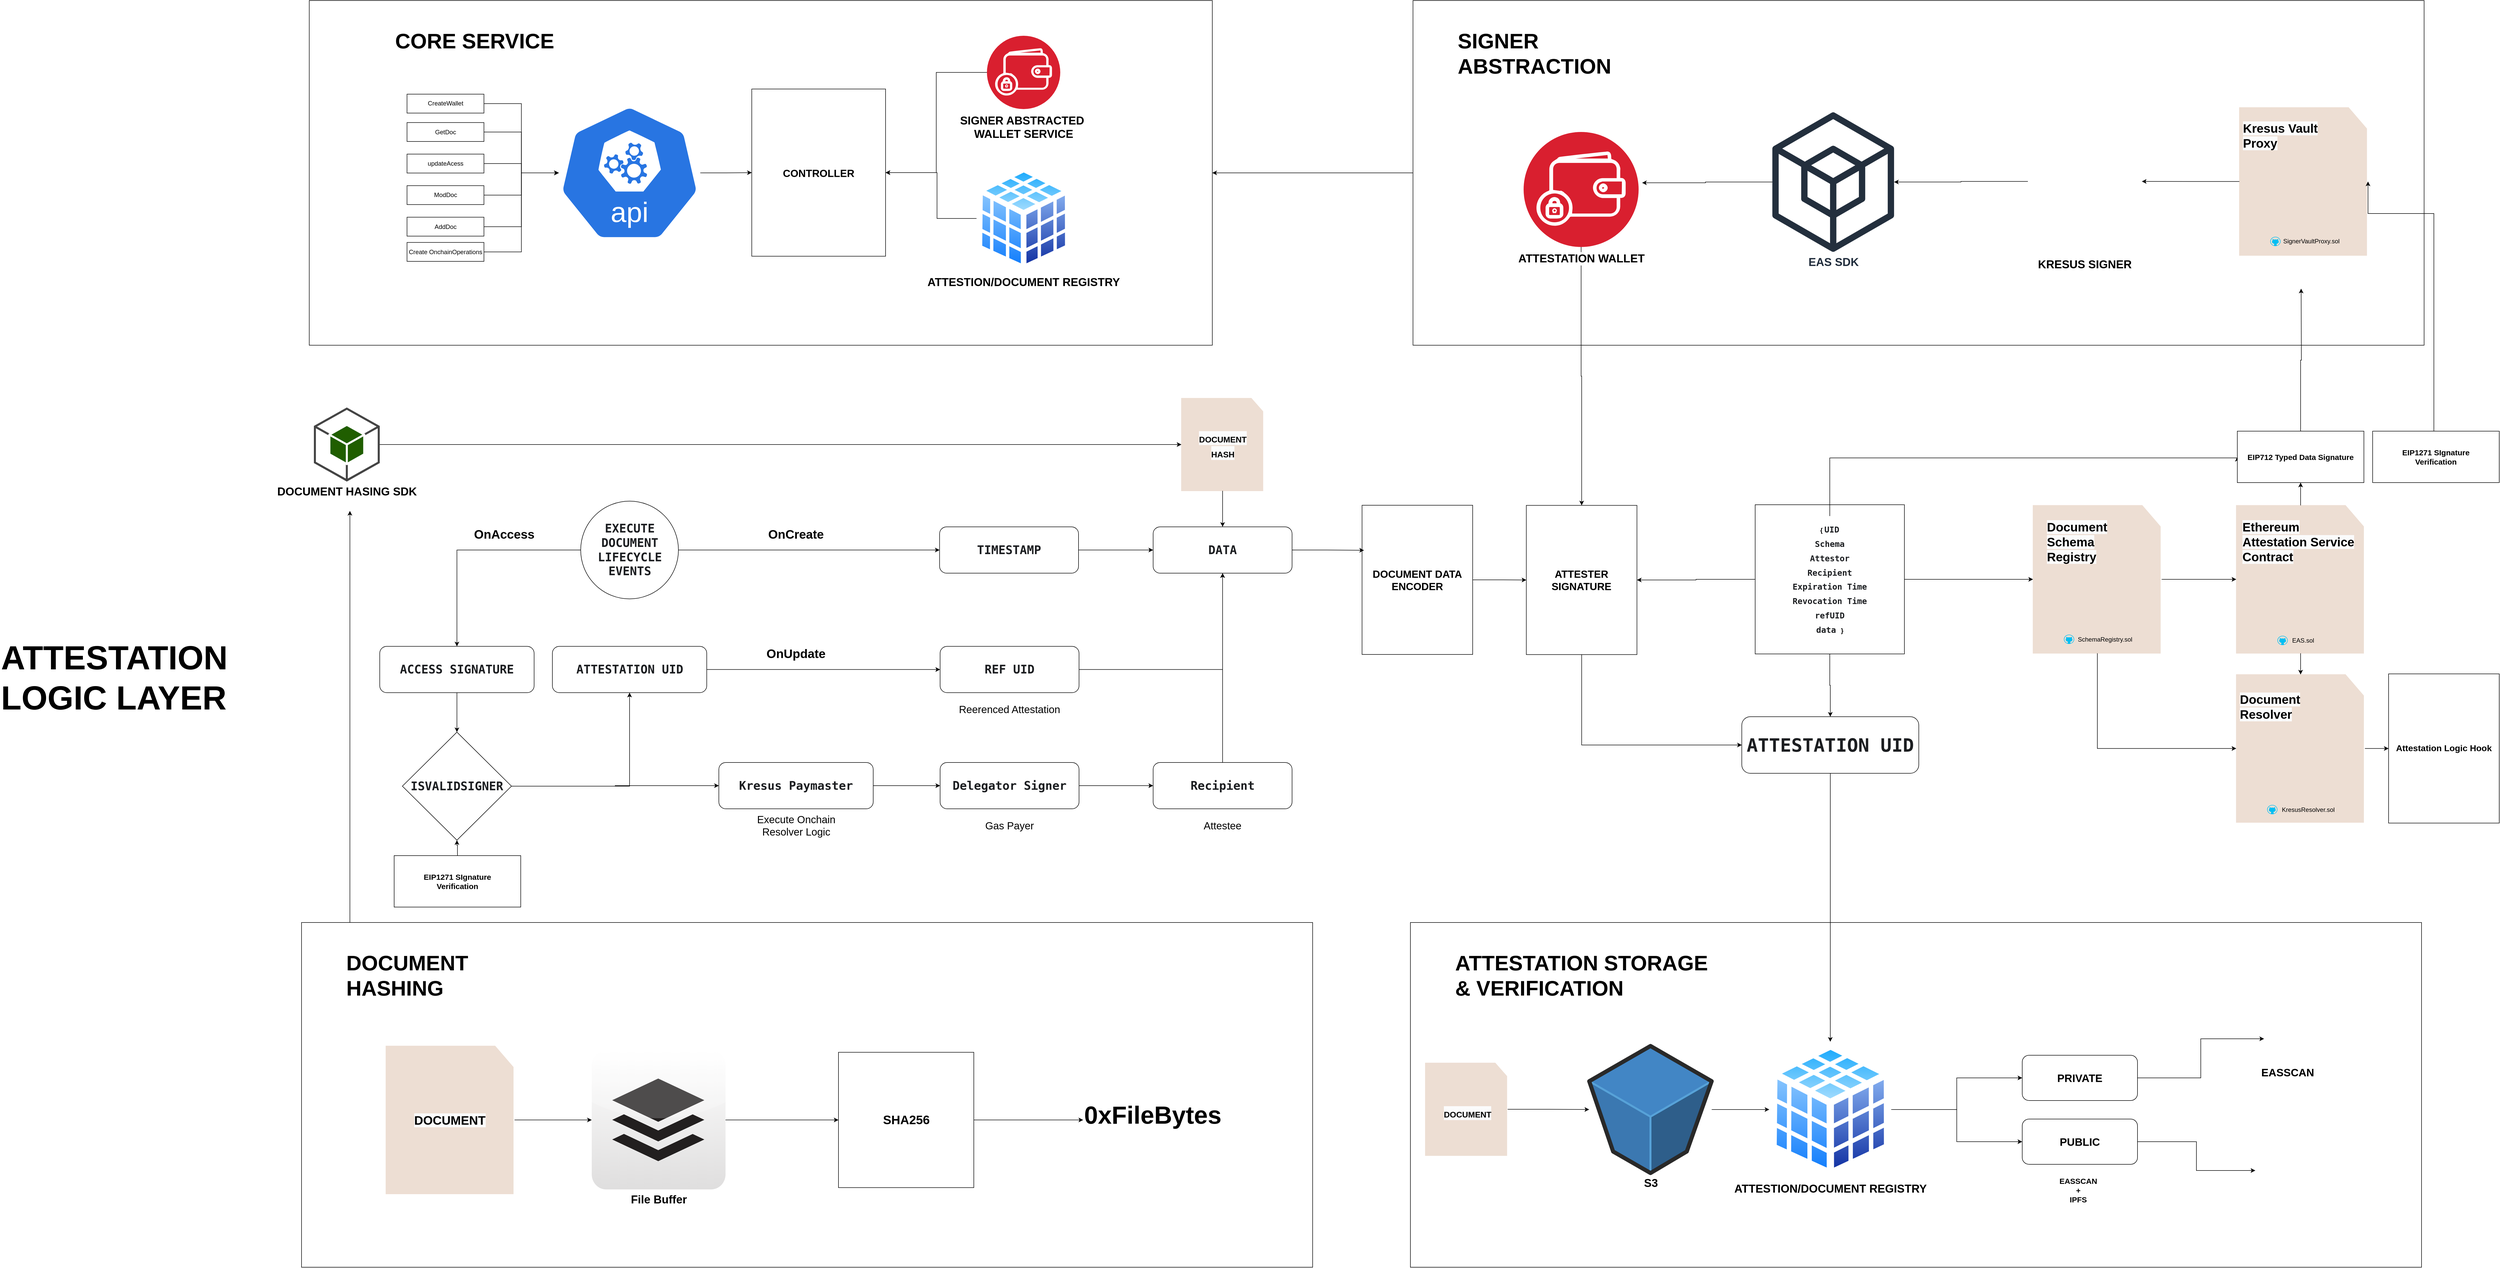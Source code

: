 <mxfile version="24.4.4" type="github">
  <diagram name="Page-1" id="PAh_KCSAs87HhC_jxYmp">
    <mxGraphModel dx="5930" dy="320" grid="1" gridSize="10" guides="1" tooltips="1" connect="1" arrows="1" fold="1" page="1" pageScale="1" pageWidth="850" pageHeight="1100" math="0" shadow="0">
      <root>
        <mxCell id="0" />
        <mxCell id="1" parent="0" />
        <mxCell id="T_8e9GugyVRT3fXBhF-R-1" value="" style="edgeStyle=orthogonalEdgeStyle;rounded=0;orthogonalLoop=1;jettySize=auto;html=1;" edge="1" parent="1" source="T_8e9GugyVRT3fXBhF-R-2" target="T_8e9GugyVRT3fXBhF-R-112">
          <mxGeometry relative="1" as="geometry" />
        </mxCell>
        <mxCell id="T_8e9GugyVRT3fXBhF-R-2" value="" style="rounded=0;whiteSpace=wrap;html=1;" vertex="1" parent="1">
          <mxGeometry x="4336" y="3798" width="1965" height="670" as="geometry" />
        </mxCell>
        <mxCell id="T_8e9GugyVRT3fXBhF-R-3" value="" style="group" vertex="1" connectable="0" parent="1">
          <mxGeometry x="5936" y="4779.25" width="250" height="287.5" as="geometry" />
        </mxCell>
        <mxCell id="T_8e9GugyVRT3fXBhF-R-4" value="" style="whiteSpace=wrap;html=1;shape=mxgraph.basic.document;strokeColor=#edded3;fillColor=#EDDED3;" vertex="1" parent="T_8e9GugyVRT3fXBhF-R-3">
          <mxGeometry width="250" height="287.5" as="geometry" />
        </mxCell>
        <mxCell id="T_8e9GugyVRT3fXBhF-R-5" value="" style="group" vertex="1" connectable="0" parent="T_8e9GugyVRT3fXBhF-R-3">
          <mxGeometry x="80" y="247.5" width="110" height="30" as="geometry" />
        </mxCell>
        <mxCell id="T_8e9GugyVRT3fXBhF-R-6" value="" style="verticalLabelPosition=bottom;html=1;verticalAlign=top;align=center;strokeColor=none;fillColor=#00BEF2;shape=mxgraph.azure.github_code;pointerEvents=1;" vertex="1" parent="T_8e9GugyVRT3fXBhF-R-5">
          <mxGeometry y="6" width="20" height="18" as="geometry" />
        </mxCell>
        <mxCell id="T_8e9GugyVRT3fXBhF-R-7" value="EAS.sol" style="text;html=1;align=center;verticalAlign=middle;whiteSpace=wrap;rounded=0;" vertex="1" parent="T_8e9GugyVRT3fXBhF-R-5">
          <mxGeometry x="20" width="60" height="30" as="geometry" />
        </mxCell>
        <mxCell id="T_8e9GugyVRT3fXBhF-R-8" value="&lt;h1 style=&quot;margin-top: 0px;&quot; data-sider-select-id=&quot;c1a942fa-3621-4c11-8214-3bbba5fb6921&quot;&gt;&lt;span data-sider-select-id=&quot;ba373b0f-53ad-4ee8-8219-4d634381a862&quot; style=&quot;background-color: rgb(251, 251, 251);&quot;&gt;Ethereum Attestation Service Contract&lt;/span&gt;&lt;/h1&gt;" style="text;whiteSpace=wrap;html=1;" vertex="1" parent="T_8e9GugyVRT3fXBhF-R-3">
          <mxGeometry x="10" y="21.55" width="230" height="150" as="geometry" />
        </mxCell>
        <mxCell id="T_8e9GugyVRT3fXBhF-R-9" value="" style="group" vertex="1" connectable="0" parent="1">
          <mxGeometry x="5541" y="4779.25" width="250" height="287.5" as="geometry" />
        </mxCell>
        <mxCell id="T_8e9GugyVRT3fXBhF-R-10" value="" style="whiteSpace=wrap;html=1;shape=mxgraph.basic.document;strokeColor=#edded3;fillColor=#EDDED3;" vertex="1" parent="T_8e9GugyVRT3fXBhF-R-9">
          <mxGeometry width="250" height="287.5" as="geometry" />
        </mxCell>
        <mxCell id="T_8e9GugyVRT3fXBhF-R-11" value="" style="group" vertex="1" connectable="0" parent="T_8e9GugyVRT3fXBhF-R-9">
          <mxGeometry x="60" y="245.25" width="110" height="30" as="geometry" />
        </mxCell>
        <mxCell id="T_8e9GugyVRT3fXBhF-R-12" value="" style="verticalLabelPosition=bottom;html=1;verticalAlign=top;align=center;strokeColor=none;fillColor=#00BEF2;shape=mxgraph.azure.github_code;pointerEvents=1;" vertex="1" parent="T_8e9GugyVRT3fXBhF-R-11">
          <mxGeometry y="6" width="20" height="18" as="geometry" />
        </mxCell>
        <mxCell id="T_8e9GugyVRT3fXBhF-R-13" value="SchemaRegistry.sol" style="text;html=1;align=center;verticalAlign=middle;whiteSpace=wrap;rounded=0;" vertex="1" parent="T_8e9GugyVRT3fXBhF-R-11">
          <mxGeometry x="50" width="60" height="30" as="geometry" />
        </mxCell>
        <mxCell id="T_8e9GugyVRT3fXBhF-R-14" value="&lt;h1 data-sider-select-id=&quot;c1a942fa-3621-4c11-8214-3bbba5fb6921&quot; style=&quot;margin-top: 0px;&quot;&gt;&lt;span data-sider-select-id=&quot;ee8f1330-ab33-4d7a-be64-3537838622c3&quot; style=&quot;background-color: rgb(251, 251, 251);&quot;&gt;Document Schema&lt;br&gt;Registry&lt;/span&gt;&lt;/h1&gt;&lt;p data-sider-select-id=&quot;18a40382-3d7c-486c-8d5c-2108c08f7cf7&quot;&gt;&lt;br&gt;&lt;/p&gt;" style="text;html=1;whiteSpace=wrap;overflow=hidden;rounded=0;" vertex="1" parent="T_8e9GugyVRT3fXBhF-R-9">
          <mxGeometry x="25" y="21.55" width="180" height="120" as="geometry" />
        </mxCell>
        <mxCell id="T_8e9GugyVRT3fXBhF-R-15" value="" style="group" vertex="1" connectable="0" parent="1">
          <mxGeometry x="5936" y="5108" width="250" height="287.5" as="geometry" />
        </mxCell>
        <mxCell id="T_8e9GugyVRT3fXBhF-R-16" value="" style="whiteSpace=wrap;html=1;shape=mxgraph.basic.document;strokeColor=#edded3;fillColor=#EDDED3;" vertex="1" parent="T_8e9GugyVRT3fXBhF-R-15">
          <mxGeometry width="250" height="287.5" as="geometry" />
        </mxCell>
        <mxCell id="T_8e9GugyVRT3fXBhF-R-17" value="" style="group" vertex="1" connectable="0" parent="T_8e9GugyVRT3fXBhF-R-15">
          <mxGeometry x="60" y="247.5" width="110" height="30" as="geometry" />
        </mxCell>
        <mxCell id="T_8e9GugyVRT3fXBhF-R-18" value="" style="verticalLabelPosition=bottom;html=1;verticalAlign=top;align=center;strokeColor=none;fillColor=#00BEF2;shape=mxgraph.azure.github_code;pointerEvents=1;" vertex="1" parent="T_8e9GugyVRT3fXBhF-R-17">
          <mxGeometry y="6" width="20" height="18" as="geometry" />
        </mxCell>
        <mxCell id="T_8e9GugyVRT3fXBhF-R-19" value="KresusResolver.sol" style="text;html=1;align=center;verticalAlign=middle;whiteSpace=wrap;rounded=0;" vertex="1" parent="T_8e9GugyVRT3fXBhF-R-17">
          <mxGeometry x="50" width="60" height="30" as="geometry" />
        </mxCell>
        <mxCell id="T_8e9GugyVRT3fXBhF-R-20" value="&lt;h1 data-sider-select-id=&quot;c1a942fa-3621-4c11-8214-3bbba5fb6921&quot; style=&quot;forced-color-adjust: none; color: rgb(0, 0, 0); font-family: Helvetica; font-style: normal; font-variant-ligatures: normal; font-variant-caps: normal; letter-spacing: normal; orphans: 2; text-align: left; text-indent: 0px; text-transform: none; widows: 2; word-spacing: 0px; -webkit-text-stroke-width: 0px; white-space: normal; text-decoration-thickness: initial; text-decoration-style: initial; text-decoration-color: initial; margin-top: 0px;&quot;&gt;&lt;span data-sider-select-id=&quot;a9b7da4c-33de-451b-ad13-e7420e6f2c40&quot; style=&quot;background-color: rgb(251, 251, 251);&quot;&gt;Document Resolver&lt;/span&gt;&lt;/h1&gt;" style="text;whiteSpace=wrap;html=1;" vertex="1" parent="T_8e9GugyVRT3fXBhF-R-15">
          <mxGeometry x="5" y="27.5" width="220" height="70" as="geometry" />
        </mxCell>
        <mxCell id="T_8e9GugyVRT3fXBhF-R-21" value="" style="group" vertex="1" connectable="0" parent="1">
          <mxGeometry x="5942" y="4006" width="250" height="287.5" as="geometry" />
        </mxCell>
        <mxCell id="T_8e9GugyVRT3fXBhF-R-22" value="" style="whiteSpace=wrap;html=1;shape=mxgraph.basic.document;strokeColor=#edded3;fillColor=#EDDED3;" vertex="1" parent="T_8e9GugyVRT3fXBhF-R-21">
          <mxGeometry width="250" height="287.5" as="geometry" />
        </mxCell>
        <mxCell id="T_8e9GugyVRT3fXBhF-R-23" value="" style="group" vertex="1" connectable="0" parent="T_8e9GugyVRT3fXBhF-R-21">
          <mxGeometry x="60" y="245.25" width="110" height="30" as="geometry" />
        </mxCell>
        <mxCell id="T_8e9GugyVRT3fXBhF-R-24" value="" style="verticalLabelPosition=bottom;html=1;verticalAlign=top;align=center;strokeColor=none;fillColor=#00BEF2;shape=mxgraph.azure.github_code;pointerEvents=1;" vertex="1" parent="T_8e9GugyVRT3fXBhF-R-23">
          <mxGeometry y="6" width="20" height="18" as="geometry" />
        </mxCell>
        <mxCell id="T_8e9GugyVRT3fXBhF-R-25" value="SignerVaultProxy.sol" style="text;html=1;align=center;verticalAlign=middle;whiteSpace=wrap;rounded=0;" vertex="1" parent="T_8e9GugyVRT3fXBhF-R-23">
          <mxGeometry x="50" width="60" height="30" as="geometry" />
        </mxCell>
        <mxCell id="T_8e9GugyVRT3fXBhF-R-26" value="&lt;h1 data-sider-select-id=&quot;c1a942fa-3621-4c11-8214-3bbba5fb6921&quot; style=&quot;forced-color-adjust: none; color: rgb(0, 0, 0); font-family: Helvetica; font-style: normal; font-variant-ligatures: normal; font-variant-caps: normal; letter-spacing: normal; orphans: 2; text-align: left; text-indent: 0px; text-transform: none; widows: 2; word-spacing: 0px; -webkit-text-stroke-width: 0px; white-space: normal; text-decoration-thickness: initial; text-decoration-style: initial; text-decoration-color: initial; margin-top: 0px;&quot;&gt;&lt;span data-sider-select-id=&quot;a9b7da4c-33de-451b-ad13-e7420e6f2c40&quot; style=&quot;background-color: rgb(251, 251, 251);&quot;&gt;Kresus Vault Proxy&lt;/span&gt;&lt;/h1&gt;" style="text;whiteSpace=wrap;html=1;" vertex="1" parent="T_8e9GugyVRT3fXBhF-R-21">
          <mxGeometry x="5" y="20" width="220" height="70" as="geometry" />
        </mxCell>
        <mxCell id="T_8e9GugyVRT3fXBhF-R-27" value="" style="edgeStyle=orthogonalEdgeStyle;rounded=0;orthogonalLoop=1;jettySize=auto;html=1;" edge="1" parent="1" source="T_8e9GugyVRT3fXBhF-R-10" target="T_8e9GugyVRT3fXBhF-R-4">
          <mxGeometry relative="1" as="geometry" />
        </mxCell>
        <mxCell id="T_8e9GugyVRT3fXBhF-R-28" style="edgeStyle=orthogonalEdgeStyle;rounded=0;orthogonalLoop=1;jettySize=auto;html=1;" edge="1" parent="1" source="T_8e9GugyVRT3fXBhF-R-4" target="T_8e9GugyVRT3fXBhF-R-16">
          <mxGeometry relative="1" as="geometry" />
        </mxCell>
        <mxCell id="T_8e9GugyVRT3fXBhF-R-29" style="edgeStyle=orthogonalEdgeStyle;rounded=0;orthogonalLoop=1;jettySize=auto;html=1;entryX=0.5;entryY=0;entryDx=0;entryDy=0;" edge="1" parent="1" source="T_8e9GugyVRT3fXBhF-R-31" target="T_8e9GugyVRT3fXBhF-R-72">
          <mxGeometry relative="1" as="geometry" />
        </mxCell>
        <mxCell id="T_8e9GugyVRT3fXBhF-R-30" style="edgeStyle=orthogonalEdgeStyle;rounded=0;orthogonalLoop=1;jettySize=auto;html=1;entryX=1;entryY=0.5;entryDx=0;entryDy=0;" edge="1" parent="1" source="T_8e9GugyVRT3fXBhF-R-31" target="T_8e9GugyVRT3fXBhF-R-101">
          <mxGeometry relative="1" as="geometry" />
        </mxCell>
        <mxCell id="T_8e9GugyVRT3fXBhF-R-31" value="" style="whiteSpace=wrap;html=1;aspect=fixed;" vertex="1" parent="1">
          <mxGeometry x="5001" y="4778" width="290" height="290" as="geometry" />
        </mxCell>
        <mxCell id="T_8e9GugyVRT3fXBhF-R-32" style="edgeStyle=orthogonalEdgeStyle;rounded=0;orthogonalLoop=1;jettySize=auto;html=1;entryX=0;entryY=0.5;entryDx=0;entryDy=0;" edge="1" parent="1" source="T_8e9GugyVRT3fXBhF-R-33" target="T_8e9GugyVRT3fXBhF-R-40">
          <mxGeometry relative="1" as="geometry">
            <Array as="points">
              <mxPoint x="5146" y="4687" />
            </Array>
          </mxGeometry>
        </mxCell>
        <mxCell id="T_8e9GugyVRT3fXBhF-R-33" value="&lt;p data-sider-select-id=&quot;81d452b4-0b13-42c7-92fa-a874a79e0ec7&quot; style=&quot;line-height: 80%;&quot;&gt;&lt;b data-sider-select-id=&quot;3781faba-1c34-4113-b400-ea42d08408b7&quot;&gt;{&amp;nbsp;&lt;span data-sider-select-id=&quot;f00610ff-efd0-4767-9b9c-7c886ac0ab9c&quot; style=&quot;background-color: transparent; color: rgb(28, 30, 33); font-family: &amp;quot;Roboto Mono&amp;quot;, monospace; font-size: 12pt; white-space-collapse: preserve;&quot;&gt;UID&lt;/span&gt;&lt;/b&gt;&lt;/p&gt;&lt;p style=&quot;line-height: 90%; margin-top: 12pt; margin-bottom: 0pt;&quot; dir=&quot;ltr&quot;&gt;&lt;span style=&quot;font-size: 12pt; font-family: &amp;quot;Roboto Mono&amp;quot;, monospace; color: rgb(28, 30, 33); background-color: transparent; font-variant-numeric: normal; font-variant-east-asian: normal; font-variant-alternates: normal; font-variant-position: normal; vertical-align: baseline; white-space-collapse: preserve;&quot;&gt;&lt;b&gt;Schema&lt;/b&gt;&lt;/span&gt;&lt;/p&gt;&lt;p style=&quot;line-height: 90%; margin-top: 12pt; margin-bottom: 0pt;&quot; dir=&quot;ltr&quot;&gt;&lt;span data-sider-select-id=&quot;fb3cf79f-aad2-4ade-a833-59b55e29a406&quot; style=&quot;font-size: 12pt; font-family: &amp;quot;Roboto Mono&amp;quot;, monospace; color: rgb(28, 30, 33); background-color: transparent; font-variant-numeric: normal; font-variant-east-asian: normal; font-variant-alternates: normal; font-variant-position: normal; vertical-align: baseline; white-space-collapse: preserve;&quot;&gt;&lt;b&gt;Attestor&lt;/b&gt;&lt;/span&gt;&lt;/p&gt;&lt;p style=&quot;line-height: 90%; margin-top: 12pt; margin-bottom: 0pt;&quot; dir=&quot;ltr&quot;&gt;&lt;span data-sider-select-id=&quot;9ac3e9a9-a4df-4078-b687-cd344370b10b&quot; style=&quot;font-size: 12pt; font-family: &amp;quot;Roboto Mono&amp;quot;, monospace; color: rgb(28, 30, 33); background-color: transparent; font-variant-numeric: normal; font-variant-east-asian: normal; font-variant-alternates: normal; font-variant-position: normal; vertical-align: baseline; white-space-collapse: preserve;&quot;&gt;&lt;b&gt;Recipient&lt;/b&gt;&lt;/span&gt;&lt;/p&gt;&lt;p style=&quot;line-height: 90%; margin-top: 12pt; margin-bottom: 0pt;&quot; dir=&quot;ltr&quot;&gt;&lt;span style=&quot;font-size: 12pt; font-family: &amp;quot;Roboto Mono&amp;quot;, monospace; color: rgb(28, 30, 33); background-color: transparent; font-variant-numeric: normal; font-variant-east-asian: normal; font-variant-alternates: normal; font-variant-position: normal; vertical-align: baseline; white-space-collapse: preserve;&quot;&gt;&lt;b&gt;Expiration Time&lt;/b&gt;&lt;/span&gt;&lt;/p&gt;&lt;p style=&quot;line-height: 90%; margin-top: 12pt; margin-bottom: 0pt;&quot; dir=&quot;ltr&quot;&gt;&lt;span style=&quot;font-size: 12pt; font-family: &amp;quot;Roboto Mono&amp;quot;, monospace; color: rgb(28, 30, 33); background-color: transparent; font-variant-numeric: normal; font-variant-east-asian: normal; font-variant-alternates: normal; font-variant-position: normal; vertical-align: baseline; white-space-collapse: preserve;&quot;&gt;&lt;b&gt;Revocation Time&lt;/b&gt;&lt;/span&gt;&lt;/p&gt;&lt;p style=&quot;line-height: 90%; margin-top: 12pt; margin-bottom: 0pt;&quot; dir=&quot;ltr&quot;&gt;&lt;span style=&quot;font-size: 12pt; font-family: &amp;quot;Roboto Mono&amp;quot;, monospace; color: rgb(28, 30, 33); background-color: transparent; font-variant-numeric: normal; font-variant-east-asian: normal; font-variant-alternates: normal; font-variant-position: normal; vertical-align: baseline; white-space-collapse: preserve;&quot;&gt;&lt;b&gt;refUID&lt;/b&gt;&lt;/span&gt;&lt;/p&gt;&lt;p style=&quot;line-height: 90%; margin-top: 12pt; margin-bottom: 0pt;&quot; dir=&quot;ltr&quot;&gt;&lt;b&gt;&lt;span style=&quot;font-size: 12pt; font-family: &amp;quot;Roboto Mono&amp;quot;, monospace; color: rgb(28, 30, 33); background-color: transparent; font-variant-numeric: normal; font-variant-east-asian: normal; font-variant-alternates: normal; font-variant-position: normal; vertical-align: baseline; white-space-collapse: preserve;&quot;&gt;data &lt;/span&gt;&lt;span style=&quot;background-color: initial;&quot;&gt;}&lt;/span&gt;&lt;/b&gt;&lt;/p&gt;&lt;p&gt;&lt;/p&gt;" style="text;html=1;align=center;verticalAlign=middle;whiteSpace=wrap;rounded=0;" vertex="1" parent="1">
          <mxGeometry x="5021" y="4800" width="250" height="250" as="geometry" />
        </mxCell>
        <mxCell id="T_8e9GugyVRT3fXBhF-R-34" style="edgeStyle=orthogonalEdgeStyle;rounded=0;orthogonalLoop=1;jettySize=auto;html=1;entryX=0;entryY=0.5;entryDx=0;entryDy=0;entryPerimeter=0;" edge="1" parent="1" source="T_8e9GugyVRT3fXBhF-R-31" target="T_8e9GugyVRT3fXBhF-R-10">
          <mxGeometry relative="1" as="geometry" />
        </mxCell>
        <mxCell id="T_8e9GugyVRT3fXBhF-R-35" value="&lt;font data-sider-select-id=&quot;4ff0a064-f043-47b9-b54f-c2b9403af88b&quot; style=&quot;font-size: 22px;&quot;&gt;&lt;b data-sider-select-id=&quot;e085f3ef-f45d-4e97-b6f9-5d069a36b446&quot;&gt;EAS SDK&lt;/b&gt;&lt;/font&gt;" style="sketch=0;outlineConnect=0;fontColor=#232F3E;gradientColor=none;fillColor=#232F3D;strokeColor=none;dashed=0;verticalLabelPosition=bottom;verticalAlign=top;align=center;html=1;fontSize=12;fontStyle=0;aspect=fixed;pointerEvents=1;shape=mxgraph.aws4.external_sdk;" vertex="1" parent="1">
          <mxGeometry x="5034.31" y="4015" width="236.69" height="271.5" as="geometry" />
        </mxCell>
        <mxCell id="T_8e9GugyVRT3fXBhF-R-36" style="edgeStyle=orthogonalEdgeStyle;rounded=0;orthogonalLoop=1;jettySize=auto;html=1;entryX=0;entryY=0.5;entryDx=0;entryDy=0;entryPerimeter=0;" edge="1" parent="1" source="T_8e9GugyVRT3fXBhF-R-10" target="T_8e9GugyVRT3fXBhF-R-16">
          <mxGeometry relative="1" as="geometry">
            <Array as="points">
              <mxPoint x="5666" y="5252" />
            </Array>
          </mxGeometry>
        </mxCell>
        <mxCell id="T_8e9GugyVRT3fXBhF-R-37" value="&lt;font data-sider-select-id=&quot;825c6e24-7446-478f-b77d-e772205622d9&quot; style=&quot;font-size: 17px;&quot;&gt;&lt;b data-sider-select-id=&quot;f9bbe406-ed1e-44fb-90d6-92d93fc66d9d&quot;&gt;Attestation Logic Hook&lt;/b&gt;&lt;/font&gt;" style="rounded=0;whiteSpace=wrap;html=1;" vertex="1" parent="1">
          <mxGeometry x="6232" y="5106.75" width="215" height="290" as="geometry" />
        </mxCell>
        <mxCell id="T_8e9GugyVRT3fXBhF-R-38" value="" style="edgeStyle=orthogonalEdgeStyle;rounded=0;orthogonalLoop=1;jettySize=auto;html=1;" edge="1" parent="1" source="T_8e9GugyVRT3fXBhF-R-16" target="T_8e9GugyVRT3fXBhF-R-37">
          <mxGeometry relative="1" as="geometry" />
        </mxCell>
        <mxCell id="T_8e9GugyVRT3fXBhF-R-39" style="edgeStyle=orthogonalEdgeStyle;rounded=0;orthogonalLoop=1;jettySize=auto;html=1;" edge="1" parent="1" source="T_8e9GugyVRT3fXBhF-R-40">
          <mxGeometry relative="1" as="geometry">
            <mxPoint x="6062.0" y="4358" as="targetPoint" />
          </mxGeometry>
        </mxCell>
        <mxCell id="T_8e9GugyVRT3fXBhF-R-40" value="&lt;b data-sider-select-id=&quot;10b90886-1ec7-4d6a-bf60-8eaabc4a6ac8&quot;&gt;&lt;font data-sider-select-id=&quot;091852e5-6d51-43fa-b597-7fde7b79e5d4&quot; style=&quot;font-size: 15px;&quot;&gt;EIP712 Typed Data Signature&lt;/font&gt;&lt;/b&gt;" style="rounded=0;whiteSpace=wrap;html=1;" vertex="1" parent="1">
          <mxGeometry x="5938" y="4635" width="246" height="100" as="geometry" />
        </mxCell>
        <mxCell id="T_8e9GugyVRT3fXBhF-R-41" style="edgeStyle=orthogonalEdgeStyle;rounded=0;orthogonalLoop=1;jettySize=auto;html=1;entryX=0.5;entryY=1;entryDx=0;entryDy=0;" edge="1" parent="1" source="T_8e9GugyVRT3fXBhF-R-4" target="T_8e9GugyVRT3fXBhF-R-40">
          <mxGeometry relative="1" as="geometry" />
        </mxCell>
        <mxCell id="T_8e9GugyVRT3fXBhF-R-42" value="" style="edgeStyle=orthogonalEdgeStyle;rounded=0;orthogonalLoop=1;jettySize=auto;html=1;" edge="1" parent="1" source="T_8e9GugyVRT3fXBhF-R-43" target="T_8e9GugyVRT3fXBhF-R-35">
          <mxGeometry relative="1" as="geometry" />
        </mxCell>
        <mxCell id="T_8e9GugyVRT3fXBhF-R-43" value="KRESUS SIGNER" style="shape=image;verticalLabelPosition=bottom;labelBackgroundColor=default;verticalAlign=top;aspect=fixed;imageAspect=0;image=https://kresus.com/wp-content/uploads/2023/12/logo__horizontal-light.svg;clipPath=inset(0% 75.33% 6% 0%);fontSize=22;fontStyle=1" vertex="1" parent="1">
          <mxGeometry x="5531" y="4009" width="221.41" height="281.25" as="geometry" />
        </mxCell>
        <mxCell id="T_8e9GugyVRT3fXBhF-R-44" style="edgeStyle=orthogonalEdgeStyle;rounded=0;orthogonalLoop=1;jettySize=auto;html=1;" edge="1" parent="1" source="T_8e9GugyVRT3fXBhF-R-22" target="T_8e9GugyVRT3fXBhF-R-43">
          <mxGeometry relative="1" as="geometry" />
        </mxCell>
        <mxCell id="T_8e9GugyVRT3fXBhF-R-45" style="edgeStyle=orthogonalEdgeStyle;rounded=0;orthogonalLoop=1;jettySize=auto;html=1;" edge="1" parent="1" source="T_8e9GugyVRT3fXBhF-R-46" target="T_8e9GugyVRT3fXBhF-R-101">
          <mxGeometry relative="1" as="geometry" />
        </mxCell>
        <mxCell id="T_8e9GugyVRT3fXBhF-R-46" value="&lt;font style=&quot;font-size: 22px;&quot; data-sider-select-id=&quot;c45398a6-5005-4751-b98d-ef3a8dbea18b&quot; color=&quot;#000000&quot;&gt;&lt;b data-sider-select-id=&quot;2d593d8a-4221-43ab-8670-aa6233ad0e9c&quot;&gt;ATTESTATION WALLET&lt;/b&gt;&lt;/font&gt;" style="image;aspect=fixed;perimeter=ellipsePerimeter;html=1;align=center;shadow=0;dashed=0;fontColor=#4277BB;labelBackgroundColor=default;fontSize=12;spacingTop=3;image=img/lib/ibm/blockchain/wallet.svg;" vertex="1" parent="1">
          <mxGeometry x="4551" y="4053.5" width="223.5" height="223.5" as="geometry" />
        </mxCell>
        <mxCell id="T_8e9GugyVRT3fXBhF-R-47" style="edgeStyle=orthogonalEdgeStyle;rounded=0;orthogonalLoop=1;jettySize=auto;html=1;entryX=1.03;entryY=0.442;entryDx=0;entryDy=0;entryPerimeter=0;" edge="1" parent="1" source="T_8e9GugyVRT3fXBhF-R-35" target="T_8e9GugyVRT3fXBhF-R-46">
          <mxGeometry relative="1" as="geometry" />
        </mxCell>
        <mxCell id="T_8e9GugyVRT3fXBhF-R-48" value="&lt;h1 data-sider-select-id=&quot;bd90437e-9b3f-45a1-85cd-d398d0c2aeab&quot; style=&quot;margin-top: 0px;&quot;&gt;&lt;font data-sider-select-id=&quot;e27a46e0-0e99-4359-8373-f3c336760884&quot; style=&quot;font-size: 41px;&quot;&gt;SIGNER ABSTRACTION&lt;/font&gt;&lt;/h1&gt;" style="text;html=1;whiteSpace=wrap;overflow=hidden;rounded=0;" vertex="1" parent="1">
          <mxGeometry x="4421" y="3846" width="320" height="132" as="geometry" />
        </mxCell>
        <mxCell id="T_8e9GugyVRT3fXBhF-R-49" value="" style="rounded=0;whiteSpace=wrap;html=1;" vertex="1" parent="1">
          <mxGeometry x="4331" y="5590" width="1965" height="670" as="geometry" />
        </mxCell>
        <mxCell id="T_8e9GugyVRT3fXBhF-R-50" value="&lt;h1 data-sider-select-id=&quot;bd90437e-9b3f-45a1-85cd-d398d0c2aeab&quot; style=&quot;margin-top: 0px;&quot;&gt;&lt;font data-sider-select-id=&quot;9715f8aa-6688-4bdf-ad6d-1d82c400877d&quot; style=&quot;font-size: 41px;&quot;&gt;ATTESTATION STORAGE &amp;amp; VERIFICATION&lt;/font&gt;&lt;/h1&gt;" style="text;html=1;whiteSpace=wrap;overflow=hidden;rounded=0;" vertex="1" parent="1">
          <mxGeometry x="4416" y="5638" width="534" height="122" as="geometry" />
        </mxCell>
        <mxCell id="T_8e9GugyVRT3fXBhF-R-51" style="edgeStyle=orthogonalEdgeStyle;rounded=0;orthogonalLoop=1;jettySize=auto;html=1;" edge="1" parent="1" source="T_8e9GugyVRT3fXBhF-R-52">
          <mxGeometry relative="1" as="geometry">
            <mxPoint x="2270" y="4790" as="targetPoint" />
            <Array as="points">
              <mxPoint x="2270" y="4790" />
            </Array>
          </mxGeometry>
        </mxCell>
        <mxCell id="T_8e9GugyVRT3fXBhF-R-52" value="" style="rounded=0;whiteSpace=wrap;html=1;" vertex="1" parent="1">
          <mxGeometry x="2176" y="5590" width="1965" height="670" as="geometry" />
        </mxCell>
        <mxCell id="T_8e9GugyVRT3fXBhF-R-53" value="" style="group" vertex="1" connectable="0" parent="1">
          <mxGeometry x="2340" y="5830" width="250" height="287.5" as="geometry" />
        </mxCell>
        <mxCell id="T_8e9GugyVRT3fXBhF-R-54" value="" style="group" vertex="1" connectable="0" parent="T_8e9GugyVRT3fXBhF-R-53">
          <mxGeometry width="250" height="287.5" as="geometry" />
        </mxCell>
        <mxCell id="T_8e9GugyVRT3fXBhF-R-55" value="" style="whiteSpace=wrap;html=1;shape=mxgraph.basic.document;strokeColor=#edded3;fillColor=#EDDED3;" vertex="1" parent="T_8e9GugyVRT3fXBhF-R-54">
          <mxGeometry width="250" height="287.5" as="geometry" />
        </mxCell>
        <mxCell id="T_8e9GugyVRT3fXBhF-R-56" value="&lt;h1 data-sider-select-id=&quot;c1a942fa-3621-4c11-8214-3bbba5fb6921&quot; style=&quot;forced-color-adjust: none; color: rgb(0, 0, 0); font-family: Helvetica; font-style: normal; font-variant-ligatures: normal; font-variant-caps: normal; letter-spacing: normal; orphans: 2; text-align: left; text-indent: 0px; text-transform: none; widows: 2; word-spacing: 0px; -webkit-text-stroke-width: 0px; white-space: normal; text-decoration-thickness: initial; text-decoration-style: initial; text-decoration-color: initial; margin-top: 0px;&quot;&gt;&lt;span data-sider-select-id=&quot;a9b7da4c-33de-451b-ad13-e7420e6f2c40&quot; style=&quot;background-color: rgb(251, 251, 251);&quot;&gt;DOCUMENT&lt;/span&gt;&lt;/h1&gt;" style="text;whiteSpace=wrap;html=1;" vertex="1" parent="T_8e9GugyVRT3fXBhF-R-54">
          <mxGeometry x="52.5" y="123.75" width="145" height="40" as="geometry" />
        </mxCell>
        <mxCell id="T_8e9GugyVRT3fXBhF-R-57" value="&lt;h1 data-sider-select-id=&quot;bd90437e-9b3f-45a1-85cd-d398d0c2aeab&quot; style=&quot;margin-top: 0px;&quot;&gt;&lt;font data-sider-select-id=&quot;e27a46e0-0e99-4359-8373-f3c336760884&quot; style=&quot;font-size: 41px;&quot;&gt;DOCUMENT HASHING&lt;/font&gt;&lt;/h1&gt;" style="text;html=1;whiteSpace=wrap;overflow=hidden;rounded=0;" vertex="1" parent="1">
          <mxGeometry x="2261" y="5638" width="320" height="132" as="geometry" />
        </mxCell>
        <mxCell id="T_8e9GugyVRT3fXBhF-R-58" value="" style="edgeStyle=orthogonalEdgeStyle;rounded=0;orthogonalLoop=1;jettySize=auto;html=1;" edge="1" parent="1" source="T_8e9GugyVRT3fXBhF-R-59" target="T_8e9GugyVRT3fXBhF-R-75">
          <mxGeometry relative="1" as="geometry" />
        </mxCell>
        <mxCell id="T_8e9GugyVRT3fXBhF-R-59" value="&lt;font data-sider-select-id=&quot;85577afc-c510-405d-9859-37b28650d3a8&quot; style=&quot;font-size: 22px;&quot;&gt;&lt;b data-sider-select-id=&quot;a54aa603-fd45-4af4-9d1f-4de7c8943129&quot;&gt;S3&lt;/b&gt;&lt;/font&gt;" style="verticalLabelPosition=bottom;html=1;verticalAlign=top;strokeWidth=1;align=center;outlineConnect=0;dashed=0;outlineConnect=0;shape=mxgraph.aws3d.s3Bucket;fillColor=#4286c5;strokeColor=#57A2D8;aspect=fixed;" vertex="1" parent="1">
          <mxGeometry x="4678.5" y="5830" width="238" height="246.9" as="geometry" />
        </mxCell>
        <mxCell id="T_8e9GugyVRT3fXBhF-R-60" style="edgeStyle=orthogonalEdgeStyle;rounded=0;orthogonalLoop=1;jettySize=auto;html=1;" edge="1" parent="1" source="T_8e9GugyVRT3fXBhF-R-61" target="T_8e9GugyVRT3fXBhF-R-64">
          <mxGeometry relative="1" as="geometry" />
        </mxCell>
        <mxCell id="T_8e9GugyVRT3fXBhF-R-61" value="&lt;font data-sider-select-id=&quot;24396ea8-63fa-4879-b304-2b6668e86b23&quot; style=&quot;font-size: 22px;&quot;&gt;&lt;b data-sider-select-id=&quot;3f56bdf9-748c-40ac-a59e-8f7433be76f4&quot;&gt;File Buffer&lt;/b&gt;&lt;/font&gt;" style="dashed=0;outlineConnect=0;html=1;align=center;labelPosition=center;verticalLabelPosition=bottom;verticalAlign=top;shape=mxgraph.webicons.buffer;gradientColor=#DFDEDE" vertex="1" parent="1">
          <mxGeometry x="2740" y="5838.75" width="260" height="270" as="geometry" />
        </mxCell>
        <mxCell id="T_8e9GugyVRT3fXBhF-R-62" style="edgeStyle=orthogonalEdgeStyle;rounded=0;orthogonalLoop=1;jettySize=auto;html=1;" edge="1" parent="1" source="T_8e9GugyVRT3fXBhF-R-55" target="T_8e9GugyVRT3fXBhF-R-61">
          <mxGeometry relative="1" as="geometry" />
        </mxCell>
        <mxCell id="T_8e9GugyVRT3fXBhF-R-63" style="edgeStyle=orthogonalEdgeStyle;rounded=0;orthogonalLoop=1;jettySize=auto;html=1;entryX=0;entryY=0.5;entryDx=0;entryDy=0;" edge="1" parent="1" source="T_8e9GugyVRT3fXBhF-R-64" target="T_8e9GugyVRT3fXBhF-R-65">
          <mxGeometry relative="1" as="geometry" />
        </mxCell>
        <mxCell id="T_8e9GugyVRT3fXBhF-R-64" value="&lt;font data-sider-select-id=&quot;19117735-1f01-4501-9ef0-28424ebced04&quot; style=&quot;font-size: 24px;&quot;&gt;&lt;b data-sider-select-id=&quot;72152dd4-2244-46f2-ab6b-7ea2a0a249c7&quot;&gt;SHA256&lt;/b&gt;&lt;/font&gt;" style="whiteSpace=wrap;html=1;aspect=fixed;" vertex="1" parent="1">
          <mxGeometry x="3219.5" y="5842.25" width="263" height="263" as="geometry" />
        </mxCell>
        <mxCell id="T_8e9GugyVRT3fXBhF-R-65" value="&lt;h1 data-sider-select-id=&quot;bd90437e-9b3f-45a1-85cd-d398d0c2aeab&quot; style=&quot;margin-top: 0px;&quot;&gt;&lt;font data-sider-select-id=&quot;e27a46e0-0e99-4359-8373-f3c336760884&quot; style=&quot;font-size: 48px;&quot;&gt;0xFileBytes&lt;/font&gt;&lt;/h1&gt;" style="text;html=1;whiteSpace=wrap;overflow=hidden;rounded=0;" vertex="1" parent="1">
          <mxGeometry x="3695" y="5928.75" width="275" height="90" as="geometry" />
        </mxCell>
        <mxCell id="T_8e9GugyVRT3fXBhF-R-66" value="" style="group" vertex="1" connectable="0" parent="1">
          <mxGeometry x="4360" y="5810" width="160" height="180" as="geometry" />
        </mxCell>
        <mxCell id="T_8e9GugyVRT3fXBhF-R-67" value="" style="group" vertex="1" connectable="0" parent="T_8e9GugyVRT3fXBhF-R-66">
          <mxGeometry y="53" width="160" height="180" as="geometry" />
        </mxCell>
        <mxCell id="T_8e9GugyVRT3fXBhF-R-68" value="" style="whiteSpace=wrap;html=1;shape=mxgraph.basic.document;strokeColor=#edded3;fillColor=#EDDED3;" vertex="1" parent="T_8e9GugyVRT3fXBhF-R-67">
          <mxGeometry width="160" height="180" as="geometry" />
        </mxCell>
        <mxCell id="T_8e9GugyVRT3fXBhF-R-69" value="&lt;h1 data-sider-select-id=&quot;c1a942fa-3621-4c11-8214-3bbba5fb6921&quot; style=&quot;forced-color-adjust: none; color: rgb(0, 0, 0); font-family: Helvetica; font-style: normal; font-variant-ligatures: normal; font-variant-caps: normal; letter-spacing: normal; orphans: 2; text-align: left; text-indent: 0px; text-transform: none; widows: 2; word-spacing: 0px; -webkit-text-stroke-width: 0px; white-space: normal; text-decoration-thickness: initial; text-decoration-style: initial; text-decoration-color: initial; margin-top: 0px;&quot;&gt;&lt;span data-sider-select-id=&quot;a9b7da4c-33de-451b-ad13-e7420e6f2c40&quot; style=&quot;background-color: rgb(251, 251, 251);&quot;&gt;&lt;font data-sider-select-id=&quot;9ceb0883-9969-4397-83a8-4c3b8c9c373f&quot; style=&quot;font-size: 16px;&quot;&gt;DOCUMENT&lt;/font&gt;&lt;/span&gt;&lt;/h1&gt;" style="text;whiteSpace=wrap;html=1;" vertex="1" parent="T_8e9GugyVRT3fXBhF-R-67">
          <mxGeometry x="33.6" y="77.478" width="92.8" height="25.043" as="geometry" />
        </mxCell>
        <mxCell id="T_8e9GugyVRT3fXBhF-R-70" style="edgeStyle=orthogonalEdgeStyle;rounded=0;orthogonalLoop=1;jettySize=auto;html=1;" edge="1" parent="1" source="T_8e9GugyVRT3fXBhF-R-68" target="T_8e9GugyVRT3fXBhF-R-59">
          <mxGeometry relative="1" as="geometry" />
        </mxCell>
        <mxCell id="T_8e9GugyVRT3fXBhF-R-71" style="edgeStyle=orthogonalEdgeStyle;rounded=0;orthogonalLoop=1;jettySize=auto;html=1;" edge="1" parent="1" source="T_8e9GugyVRT3fXBhF-R-72" target="T_8e9GugyVRT3fXBhF-R-75">
          <mxGeometry relative="1" as="geometry" />
        </mxCell>
        <mxCell id="T_8e9GugyVRT3fXBhF-R-72" value="&lt;b data-sider-select-id=&quot;3781faba-1c34-4113-b400-ea42d08408b7&quot;&gt;&lt;span style=&quot;background-color: transparent; color: rgb(28, 30, 33); font-family: &amp;quot;Roboto Mono&amp;quot;, monospace; white-space-collapse: preserve;&quot; data-sider-select-id=&quot;f00610ff-efd0-4767-9b9c-7c886ac0ab9c&quot;&gt;&lt;font data-sider-select-id=&quot;de43cbab-9b01-4062-8371-951f92e557df&quot; style=&quot;font-size: 36px;&quot;&gt;ATTESTATION UID&lt;/font&gt;&lt;/span&gt;&lt;/b&gt;" style="rounded=1;whiteSpace=wrap;html=1;" vertex="1" parent="1">
          <mxGeometry x="4975" y="5190" width="344" height="110" as="geometry" />
        </mxCell>
        <mxCell id="T_8e9GugyVRT3fXBhF-R-73" style="edgeStyle=orthogonalEdgeStyle;rounded=0;orthogonalLoop=1;jettySize=auto;html=1;" edge="1" parent="1" source="T_8e9GugyVRT3fXBhF-R-75" target="T_8e9GugyVRT3fXBhF-R-77">
          <mxGeometry relative="1" as="geometry" />
        </mxCell>
        <mxCell id="T_8e9GugyVRT3fXBhF-R-74" style="edgeStyle=orthogonalEdgeStyle;rounded=0;orthogonalLoop=1;jettySize=auto;html=1;entryX=0;entryY=0.5;entryDx=0;entryDy=0;" edge="1" parent="1" source="T_8e9GugyVRT3fXBhF-R-75" target="T_8e9GugyVRT3fXBhF-R-79">
          <mxGeometry relative="1" as="geometry" />
        </mxCell>
        <mxCell id="T_8e9GugyVRT3fXBhF-R-75" value="&lt;font data-sider-select-id=&quot;71b073d7-aeac-4d30-9f3d-5660ec28214a&quot; style=&quot;font-size: 22px;&quot;&gt;&lt;b data-sider-select-id=&quot;519a80d3-c087-4154-83f7-ef8c05596e89&quot;&gt;ATTESTION/DOCUMENT REGISTRY&lt;/b&gt;&lt;/font&gt;" style="image;aspect=fixed;perimeter=ellipsePerimeter;html=1;align=center;shadow=0;dashed=0;spacingTop=3;image=img/lib/active_directory/database_cube.svg;" vertex="1" parent="1">
          <mxGeometry x="5028.5" y="5821.79" width="237" height="263.33" as="geometry" />
        </mxCell>
        <mxCell id="T_8e9GugyVRT3fXBhF-R-76" style="edgeStyle=orthogonalEdgeStyle;rounded=0;orthogonalLoop=1;jettySize=auto;html=1;" edge="1" parent="1" source="T_8e9GugyVRT3fXBhF-R-77" target="T_8e9GugyVRT3fXBhF-R-80">
          <mxGeometry relative="1" as="geometry" />
        </mxCell>
        <mxCell id="T_8e9GugyVRT3fXBhF-R-77" value="&lt;b data-sider-select-id=&quot;e8fe8050-7fa8-42e0-8a40-970f233c63cb&quot;&gt;&lt;font data-sider-select-id=&quot;6ef7daaa-fcd3-4911-83f2-34d636d4654b&quot; style=&quot;font-size: 21px;&quot;&gt;PRIVATE&lt;/font&gt;&lt;/b&gt;" style="rounded=1;whiteSpace=wrap;html=1;" vertex="1" parent="1">
          <mxGeometry x="5520" y="5848" width="224" height="88" as="geometry" />
        </mxCell>
        <mxCell id="T_8e9GugyVRT3fXBhF-R-78" style="edgeStyle=orthogonalEdgeStyle;rounded=0;orthogonalLoop=1;jettySize=auto;html=1;" edge="1" parent="1" source="T_8e9GugyVRT3fXBhF-R-79" target="T_8e9GugyVRT3fXBhF-R-81">
          <mxGeometry relative="1" as="geometry" />
        </mxCell>
        <mxCell id="T_8e9GugyVRT3fXBhF-R-79" value="&lt;b data-sider-select-id=&quot;e8fe8050-7fa8-42e0-8a40-970f233c63cb&quot;&gt;&lt;font data-sider-select-id=&quot;6ef7daaa-fcd3-4911-83f2-34d636d4654b&quot; style=&quot;font-size: 21px;&quot;&gt;PUBLIC&lt;/font&gt;&lt;/b&gt;" style="rounded=1;whiteSpace=wrap;html=1;" vertex="1" parent="1">
          <mxGeometry x="5520" y="5972" width="224" height="88" as="geometry" />
        </mxCell>
        <mxCell id="T_8e9GugyVRT3fXBhF-R-80" value="EASSCAN" style="shape=image;verticalLabelPosition=bottom;labelBackgroundColor=default;verticalAlign=top;aspect=fixed;imageAspect=0;image=https://easscan.org/logo2.png;fontSize=21;fontStyle=1" vertex="1" parent="1">
          <mxGeometry x="5990" y="5770" width="92" height="92" as="geometry" />
        </mxCell>
        <mxCell id="T_8e9GugyVRT3fXBhF-R-81" value="" style="shape=image;verticalLabelPosition=bottom;labelBackgroundColor=default;verticalAlign=top;aspect=fixed;imageAspect=0;image=https://upload.wikimedia.org/wikipedia/commons/1/18/Ipfs-logo-1024-ice-text.png;" vertex="1" parent="1">
          <mxGeometry x="5973" y="6010" width="124" height="124" as="geometry" />
        </mxCell>
        <mxCell id="T_8e9GugyVRT3fXBhF-R-82" value="&lt;b style=&quot;font-size: 15px;&quot; data-sider-select-id=&quot;df3f7286-447c-4dac-8d11-04ab2b7846c9&quot;&gt;EASSCAN +&lt;br&gt;IPFS&lt;/b&gt;" style="text;html=1;align=center;verticalAlign=middle;whiteSpace=wrap;rounded=0;" vertex="1" parent="1">
          <mxGeometry x="5588" y="6095" width="82" height="30" as="geometry" />
        </mxCell>
        <mxCell id="T_8e9GugyVRT3fXBhF-R-83" style="edgeStyle=orthogonalEdgeStyle;rounded=0;orthogonalLoop=1;jettySize=auto;html=1;entryX=0;entryY=0.5;entryDx=0;entryDy=0;" edge="1" parent="1" source="T_8e9GugyVRT3fXBhF-R-84" target="T_8e9GugyVRT3fXBhF-R-101">
          <mxGeometry relative="1" as="geometry" />
        </mxCell>
        <mxCell id="T_8e9GugyVRT3fXBhF-R-84" value="&lt;font data-sider-select-id=&quot;825c6e24-7446-478f-b77d-e772205622d9&quot; style=&quot;font-size: 20px;&quot;&gt;&lt;b data-sider-select-id=&quot;f9bbe406-ed1e-44fb-90d6-92d93fc66d9d&quot;&gt;DOCUMENT DATA&lt;br&gt;ENCODER&lt;/b&gt;&lt;/font&gt;" style="rounded=0;whiteSpace=wrap;html=1;" vertex="1" parent="1">
          <mxGeometry x="4237" y="4779" width="215" height="290" as="geometry" />
        </mxCell>
        <mxCell id="T_8e9GugyVRT3fXBhF-R-85" value="" style="edgeStyle=orthogonalEdgeStyle;rounded=0;orthogonalLoop=1;jettySize=auto;html=1;" edge="1" parent="1" source="T_8e9GugyVRT3fXBhF-R-86" target="T_8e9GugyVRT3fXBhF-R-88">
          <mxGeometry relative="1" as="geometry" />
        </mxCell>
        <mxCell id="T_8e9GugyVRT3fXBhF-R-86" value="&lt;b data-sider-select-id=&quot;3781faba-1c34-4113-b400-ea42d08408b7&quot;&gt;&lt;span style=&quot;background-color: transparent; color: rgb(28, 30, 33); font-family: &amp;quot;Roboto Mono&amp;quot;, monospace; white-space-collapse: preserve;&quot; data-sider-select-id=&quot;f00610ff-efd0-4767-9b9c-7c886ac0ab9c&quot;&gt;&lt;font data-sider-select-id=&quot;de43cbab-9b01-4062-8371-951f92e557df&quot; style=&quot;font-size: 23px;&quot;&gt;ATTESTATION UID&lt;/font&gt;&lt;/span&gt;&lt;/b&gt;" style="rounded=1;whiteSpace=wrap;html=1;" vertex="1" parent="1">
          <mxGeometry x="2663.5" y="5053.25" width="300" height="90" as="geometry" />
        </mxCell>
        <mxCell id="T_8e9GugyVRT3fXBhF-R-87" value="" style="edgeStyle=orthogonalEdgeStyle;rounded=0;orthogonalLoop=1;jettySize=auto;html=1;" edge="1" parent="1" source="T_8e9GugyVRT3fXBhF-R-88" target="T_8e9GugyVRT3fXBhF-R-95">
          <mxGeometry relative="1" as="geometry" />
        </mxCell>
        <mxCell id="T_8e9GugyVRT3fXBhF-R-88" value="&lt;b data-sider-select-id=&quot;3781faba-1c34-4113-b400-ea42d08408b7&quot;&gt;&lt;span style=&quot;background-color: transparent; color: rgb(28, 30, 33); font-family: &amp;quot;Roboto Mono&amp;quot;, monospace; white-space-collapse: preserve;&quot; data-sider-select-id=&quot;f00610ff-efd0-4767-9b9c-7c886ac0ab9c&quot;&gt;&lt;font data-sider-select-id=&quot;de43cbab-9b01-4062-8371-951f92e557df&quot; style=&quot;font-size: 23px;&quot;&gt;REF UID&lt;/font&gt;&lt;/span&gt;&lt;/b&gt;" style="rounded=1;whiteSpace=wrap;html=1;" vertex="1" parent="1">
          <mxGeometry x="3417" y="5053.25" width="270" height="90" as="geometry" />
        </mxCell>
        <mxCell id="T_8e9GugyVRT3fXBhF-R-89" value="" style="group" vertex="1" connectable="0" parent="1">
          <mxGeometry x="3886" y="4571" width="160" height="180" as="geometry" />
        </mxCell>
        <mxCell id="T_8e9GugyVRT3fXBhF-R-90" value="" style="whiteSpace=wrap;html=1;shape=mxgraph.basic.document;strokeColor=#edded3;fillColor=#EDDED3;" vertex="1" parent="T_8e9GugyVRT3fXBhF-R-89">
          <mxGeometry width="160" height="180" as="geometry" />
        </mxCell>
        <mxCell id="T_8e9GugyVRT3fXBhF-R-91" value="&lt;h1 data-sider-select-id=&quot;c1a942fa-3621-4c11-8214-3bbba5fb6921&quot; style=&quot;forced-color-adjust: none; color: rgb(0, 0, 0); font-family: Helvetica; font-style: normal; font-variant-ligatures: normal; font-variant-caps: normal; letter-spacing: normal; orphans: 2; text-indent: 0px; text-transform: none; widows: 2; word-spacing: 0px; -webkit-text-stroke-width: 0px; white-space: normal; text-decoration-thickness: initial; text-decoration-style: initial; text-decoration-color: initial; margin-top: 0px;&quot;&gt;&lt;span data-sider-select-id=&quot;a9b7da4c-33de-451b-ad13-e7420e6f2c40&quot; style=&quot;background-color: rgb(251, 251, 251);&quot;&gt;&lt;font data-sider-select-id=&quot;9ceb0883-9969-4397-83a8-4c3b8c9c373f&quot; style=&quot;font-size: 16px;&quot;&gt;DOCUMENT&lt;br&gt;HASH&lt;/font&gt;&lt;/span&gt;&lt;/h1&gt;" style="text;whiteSpace=wrap;html=1;align=center;" vertex="1" parent="T_8e9GugyVRT3fXBhF-R-89">
          <mxGeometry x="33.6" y="56.998" width="92.8" height="25.043" as="geometry" />
        </mxCell>
        <mxCell id="T_8e9GugyVRT3fXBhF-R-92" value="&lt;font style=&quot;font-size: 24px;&quot; data-sider-select-id=&quot;d26ca170-3d0e-4997-abc3-baa8e9e5cd12&quot;&gt;OnUpdate&lt;/font&gt;" style="text;html=1;align=center;verticalAlign=middle;whiteSpace=wrap;rounded=0;fontSize=24;fontStyle=1" vertex="1" parent="1">
          <mxGeometry x="3107" y="5053.25" width="60" height="30" as="geometry" />
        </mxCell>
        <mxCell id="T_8e9GugyVRT3fXBhF-R-93" style="edgeStyle=orthogonalEdgeStyle;rounded=0;orthogonalLoop=1;jettySize=auto;html=1;entryX=0;entryY=0.5;entryDx=0;entryDy=0;" edge="1" parent="1" source="T_8e9GugyVRT3fXBhF-R-94" target="T_8e9GugyVRT3fXBhF-R-95">
          <mxGeometry relative="1" as="geometry" />
        </mxCell>
        <mxCell id="T_8e9GugyVRT3fXBhF-R-94" value="&lt;b data-sider-select-id=&quot;3781faba-1c34-4113-b400-ea42d08408b7&quot;&gt;&lt;span style=&quot;background-color: transparent; color: rgb(28, 30, 33); font-family: &amp;quot;Roboto Mono&amp;quot;, monospace; white-space-collapse: preserve;&quot; data-sider-select-id=&quot;f00610ff-efd0-4767-9b9c-7c886ac0ab9c&quot;&gt;&lt;font data-sider-select-id=&quot;de43cbab-9b01-4062-8371-951f92e557df&quot; style=&quot;font-size: 23px;&quot;&gt;TIMESTAMP&lt;/font&gt;&lt;/span&gt;&lt;/b&gt;" style="rounded=1;whiteSpace=wrap;html=1;" vertex="1" parent="1">
          <mxGeometry x="3416" y="4821" width="270" height="90" as="geometry" />
        </mxCell>
        <mxCell id="T_8e9GugyVRT3fXBhF-R-95" value="&lt;b data-sider-select-id=&quot;3781faba-1c34-4113-b400-ea42d08408b7&quot;&gt;&lt;span style=&quot;background-color: transparent; color: rgb(28, 30, 33); font-family: &amp;quot;Roboto Mono&amp;quot;, monospace; white-space-collapse: preserve;&quot; data-sider-select-id=&quot;f00610ff-efd0-4767-9b9c-7c886ac0ab9c&quot;&gt;&lt;font data-sider-select-id=&quot;de43cbab-9b01-4062-8371-951f92e557df&quot; style=&quot;font-size: 23px;&quot;&gt;DATA&lt;/font&gt;&lt;/span&gt;&lt;/b&gt;" style="rounded=1;whiteSpace=wrap;html=1;" vertex="1" parent="1">
          <mxGeometry x="3831" y="4821" width="270" height="90" as="geometry" />
        </mxCell>
        <mxCell id="T_8e9GugyVRT3fXBhF-R-96" value="" style="edgeStyle=orthogonalEdgeStyle;rounded=0;orthogonalLoop=1;jettySize=auto;html=1;" edge="1" parent="1" source="T_8e9GugyVRT3fXBhF-R-90" target="T_8e9GugyVRT3fXBhF-R-95">
          <mxGeometry relative="1" as="geometry" />
        </mxCell>
        <mxCell id="T_8e9GugyVRT3fXBhF-R-97" style="edgeStyle=orthogonalEdgeStyle;rounded=0;orthogonalLoop=1;jettySize=auto;html=1;entryX=0.018;entryY=0.302;entryDx=0;entryDy=0;entryPerimeter=0;" edge="1" parent="1" source="T_8e9GugyVRT3fXBhF-R-95" target="T_8e9GugyVRT3fXBhF-R-84">
          <mxGeometry relative="1" as="geometry" />
        </mxCell>
        <mxCell id="T_8e9GugyVRT3fXBhF-R-98" value="&lt;b data-sider-select-id=&quot;10b90886-1ec7-4d6a-bf60-8eaabc4a6ac8&quot;&gt;&lt;font data-sider-select-id=&quot;091852e5-6d51-43fa-b597-7fde7b79e5d4&quot; style=&quot;font-size: 15px;&quot;&gt;EIP1271 SIgnature&lt;br&gt;Verification&lt;/font&gt;&lt;/b&gt;" style="rounded=0;whiteSpace=wrap;html=1;" vertex="1" parent="1">
          <mxGeometry x="6201" y="4635" width="246" height="100" as="geometry" />
        </mxCell>
        <mxCell id="T_8e9GugyVRT3fXBhF-R-99" style="edgeStyle=orthogonalEdgeStyle;rounded=0;orthogonalLoop=1;jettySize=auto;html=1;entryX=1;entryY=0.5;entryDx=0;entryDy=0;entryPerimeter=0;" edge="1" parent="1" source="T_8e9GugyVRT3fXBhF-R-98" target="T_8e9GugyVRT3fXBhF-R-22">
          <mxGeometry relative="1" as="geometry">
            <Array as="points">
              <mxPoint x="6320" y="4212" />
            </Array>
          </mxGeometry>
        </mxCell>
        <mxCell id="T_8e9GugyVRT3fXBhF-R-100" style="edgeStyle=orthogonalEdgeStyle;rounded=0;orthogonalLoop=1;jettySize=auto;html=1;entryX=0;entryY=0.5;entryDx=0;entryDy=0;" edge="1" parent="1" source="T_8e9GugyVRT3fXBhF-R-101" target="T_8e9GugyVRT3fXBhF-R-72">
          <mxGeometry relative="1" as="geometry">
            <Array as="points">
              <mxPoint x="4664" y="5245" />
            </Array>
          </mxGeometry>
        </mxCell>
        <mxCell id="T_8e9GugyVRT3fXBhF-R-101" value="&lt;span style=&quot;font-size: 20px;&quot;&gt;&lt;b&gt;ATTESTER SIGNATURE&lt;/b&gt;&lt;/span&gt;" style="rounded=0;whiteSpace=wrap;html=1;" vertex="1" parent="1">
          <mxGeometry x="4556.25" y="4779.25" width="215" height="290" as="geometry" />
        </mxCell>
        <mxCell id="T_8e9GugyVRT3fXBhF-R-102" value="&lt;font data-sider-select-id=&quot;d26ca170-3d0e-4997-abc3-baa8e9e5cd12&quot; style=&quot;font-size: 20px;&quot;&gt;Reerenced Attestation&lt;/font&gt;" style="text;html=1;align=center;verticalAlign=middle;whiteSpace=wrap;rounded=0;" vertex="1" parent="1">
          <mxGeometry x="3440" y="5160" width="224" height="30" as="geometry" />
        </mxCell>
        <mxCell id="T_8e9GugyVRT3fXBhF-R-103" value="" style="edgeStyle=orthogonalEdgeStyle;rounded=0;orthogonalLoop=1;jettySize=auto;html=1;" edge="1" parent="1" source="T_8e9GugyVRT3fXBhF-R-104" target="T_8e9GugyVRT3fXBhF-R-106">
          <mxGeometry relative="1" as="geometry" />
        </mxCell>
        <mxCell id="T_8e9GugyVRT3fXBhF-R-104" value="&lt;b data-sider-select-id=&quot;3781faba-1c34-4113-b400-ea42d08408b7&quot;&gt;&lt;span style=&quot;background-color: transparent; color: rgb(28, 30, 33); font-family: &amp;quot;Roboto Mono&amp;quot;, monospace; white-space-collapse: preserve;&quot; data-sider-select-id=&quot;f00610ff-efd0-4767-9b9c-7c886ac0ab9c&quot;&gt;&lt;font data-sider-select-id=&quot;de43cbab-9b01-4062-8371-951f92e557df&quot; style=&quot;font-size: 23px;&quot;&gt;Kresus Paymaster&lt;/font&gt;&lt;/span&gt;&lt;/b&gt;" style="rounded=1;whiteSpace=wrap;html=1;" vertex="1" parent="1">
          <mxGeometry x="2987" y="5279" width="300" height="90" as="geometry" />
        </mxCell>
        <mxCell id="T_8e9GugyVRT3fXBhF-R-105" style="edgeStyle=orthogonalEdgeStyle;rounded=0;orthogonalLoop=1;jettySize=auto;html=1;" edge="1" parent="1" source="T_8e9GugyVRT3fXBhF-R-106" target="T_8e9GugyVRT3fXBhF-R-110">
          <mxGeometry relative="1" as="geometry" />
        </mxCell>
        <mxCell id="T_8e9GugyVRT3fXBhF-R-106" value="&lt;b data-sider-select-id=&quot;3781faba-1c34-4113-b400-ea42d08408b7&quot;&gt;&lt;span style=&quot;background-color: transparent; color: rgb(28, 30, 33); font-family: &amp;quot;Roboto Mono&amp;quot;, monospace; white-space-collapse: preserve;&quot; data-sider-select-id=&quot;f00610ff-efd0-4767-9b9c-7c886ac0ab9c&quot;&gt;&lt;font data-sider-select-id=&quot;de43cbab-9b01-4062-8371-951f92e557df&quot; style=&quot;font-size: 23px;&quot;&gt;Delegator Signer&lt;/font&gt;&lt;/span&gt;&lt;/b&gt;" style="rounded=1;whiteSpace=wrap;html=1;" vertex="1" parent="1">
          <mxGeometry x="3417" y="5279" width="270" height="90" as="geometry" />
        </mxCell>
        <mxCell id="T_8e9GugyVRT3fXBhF-R-107" value="&lt;font data-sider-select-id=&quot;d26ca170-3d0e-4997-abc3-baa8e9e5cd12&quot; style=&quot;font-size: 20px;&quot;&gt;Execute Onchain Resolver Logic&lt;/font&gt;" style="text;html=1;align=center;verticalAlign=middle;whiteSpace=wrap;rounded=0;" vertex="1" parent="1">
          <mxGeometry x="3023.5" y="5385.75" width="227" height="30" as="geometry" />
        </mxCell>
        <mxCell id="T_8e9GugyVRT3fXBhF-R-108" value="&lt;font data-sider-select-id=&quot;d26ca170-3d0e-4997-abc3-baa8e9e5cd12&quot; style=&quot;font-size: 20px;&quot;&gt;Gas Payer&lt;/font&gt;" style="text;html=1;align=center;verticalAlign=middle;whiteSpace=wrap;rounded=0;" vertex="1" parent="1">
          <mxGeometry x="3440" y="5385.75" width="224" height="30" as="geometry" />
        </mxCell>
        <mxCell id="T_8e9GugyVRT3fXBhF-R-109" style="edgeStyle=orthogonalEdgeStyle;rounded=0;orthogonalLoop=1;jettySize=auto;html=1;entryX=0.5;entryY=1;entryDx=0;entryDy=0;" edge="1" parent="1" source="T_8e9GugyVRT3fXBhF-R-110" target="T_8e9GugyVRT3fXBhF-R-95">
          <mxGeometry relative="1" as="geometry" />
        </mxCell>
        <mxCell id="T_8e9GugyVRT3fXBhF-R-110" value="&lt;b data-sider-select-id=&quot;3781faba-1c34-4113-b400-ea42d08408b7&quot;&gt;&lt;span style=&quot;background-color: transparent; color: rgb(28, 30, 33); font-family: &amp;quot;Roboto Mono&amp;quot;, monospace; white-space-collapse: preserve;&quot; data-sider-select-id=&quot;f00610ff-efd0-4767-9b9c-7c886ac0ab9c&quot;&gt;&lt;font data-sider-select-id=&quot;de43cbab-9b01-4062-8371-951f92e557df&quot; style=&quot;font-size: 23px;&quot;&gt;Recipient&lt;/font&gt;&lt;/span&gt;&lt;/b&gt;" style="rounded=1;whiteSpace=wrap;html=1;" vertex="1" parent="1">
          <mxGeometry x="3831" y="5279" width="270" height="90" as="geometry" />
        </mxCell>
        <mxCell id="T_8e9GugyVRT3fXBhF-R-111" value="&lt;font data-sider-select-id=&quot;d26ca170-3d0e-4997-abc3-baa8e9e5cd12&quot; style=&quot;font-size: 20px;&quot;&gt;Attestee&lt;/font&gt;" style="text;html=1;align=center;verticalAlign=middle;whiteSpace=wrap;rounded=0;" vertex="1" parent="1">
          <mxGeometry x="3854" y="5385.75" width="224" height="30" as="geometry" />
        </mxCell>
        <mxCell id="T_8e9GugyVRT3fXBhF-R-112" value="" style="rounded=0;whiteSpace=wrap;html=1;" vertex="1" parent="1">
          <mxGeometry x="2191" y="3798" width="1755" height="670" as="geometry" />
        </mxCell>
        <mxCell id="T_8e9GugyVRT3fXBhF-R-113" value="&lt;h1 data-sider-select-id=&quot;bd90437e-9b3f-45a1-85cd-d398d0c2aeab&quot; style=&quot;margin-top: 0px;&quot;&gt;&lt;font data-sider-select-id=&quot;e27a46e0-0e99-4359-8373-f3c336760884&quot; style=&quot;font-size: 41px;&quot;&gt;CORE SERVICE&lt;/font&gt;&lt;/h1&gt;" style="text;html=1;whiteSpace=wrap;overflow=hidden;rounded=0;" vertex="1" parent="1">
          <mxGeometry x="2356" y="3846" width="320" height="132" as="geometry" />
        </mxCell>
        <mxCell id="T_8e9GugyVRT3fXBhF-R-114" style="edgeStyle=orthogonalEdgeStyle;rounded=0;orthogonalLoop=1;jettySize=auto;html=1;" edge="1" parent="1" source="T_8e9GugyVRT3fXBhF-R-115" target="T_8e9GugyVRT3fXBhF-R-135">
          <mxGeometry relative="1" as="geometry" />
        </mxCell>
        <mxCell id="T_8e9GugyVRT3fXBhF-R-115" value="&lt;font style=&quot;font-size: 22px;&quot; data-sider-select-id=&quot;c45398a6-5005-4751-b98d-ef3a8dbea18b&quot; color=&quot;#000000&quot;&gt;&lt;b data-sider-select-id=&quot;2d593d8a-4221-43ab-8670-aa6233ad0e9c&quot;&gt;SIGNER ABSTRACTED&amp;nbsp;&lt;/b&gt;&lt;/font&gt;&lt;div&gt;&lt;font style=&quot;font-size: 22px;&quot; data-sider-select-id=&quot;c45398a6-5005-4751-b98d-ef3a8dbea18b&quot; color=&quot;#000000&quot;&gt;&lt;b data-sider-select-id=&quot;2d593d8a-4221-43ab-8670-aa6233ad0e9c&quot;&gt;WALLET SERVICE&lt;/b&gt;&lt;/font&gt;&lt;/div&gt;" style="image;aspect=fixed;perimeter=ellipsePerimeter;html=1;align=center;shadow=0;dashed=0;fontColor=#4277BB;labelBackgroundColor=default;fontSize=12;spacingTop=3;image=img/lib/ibm/blockchain/wallet.svg;" vertex="1" parent="1">
          <mxGeometry x="3508" y="3866.5" width="142.5" height="142.5" as="geometry" />
        </mxCell>
        <mxCell id="T_8e9GugyVRT3fXBhF-R-116" style="edgeStyle=orthogonalEdgeStyle;rounded=0;orthogonalLoop=1;jettySize=auto;html=1;" edge="1" parent="1" source="T_8e9GugyVRT3fXBhF-R-117" target="T_8e9GugyVRT3fXBhF-R-90">
          <mxGeometry relative="1" as="geometry" />
        </mxCell>
        <mxCell id="T_8e9GugyVRT3fXBhF-R-117" value="&lt;font data-sider-select-id=&quot;ecccb76c-9a23-4580-a055-a2f88531fd9b&quot; style=&quot;font-size: 22px;&quot;&gt;&lt;b data-sider-select-id=&quot;23b2f9a9-8b03-4111-8797-be7634893d90&quot;&gt;DOCUMENT HASING SDK&lt;/b&gt;&lt;/font&gt;" style="outlineConnect=0;dashed=0;verticalLabelPosition=bottom;verticalAlign=top;align=center;html=1;shape=mxgraph.aws3.android;fillColor=#205E00;gradientColor=none;" vertex="1" parent="1">
          <mxGeometry x="2200" y="4589" width="128" height="144" as="geometry" />
        </mxCell>
        <mxCell id="T_8e9GugyVRT3fXBhF-R-118" style="edgeStyle=orthogonalEdgeStyle;rounded=0;orthogonalLoop=1;jettySize=auto;html=1;entryX=1;entryY=0.5;entryDx=0;entryDy=0;" edge="1" parent="1" source="T_8e9GugyVRT3fXBhF-R-119" target="T_8e9GugyVRT3fXBhF-R-135">
          <mxGeometry relative="1" as="geometry">
            <Array as="points">
              <mxPoint x="3411" y="4222" />
              <mxPoint x="3411" y="4133" />
            </Array>
          </mxGeometry>
        </mxCell>
        <mxCell id="T_8e9GugyVRT3fXBhF-R-119" value="&lt;font data-sider-select-id=&quot;71b073d7-aeac-4d30-9f3d-5660ec28214a&quot; style=&quot;font-size: 22px;&quot;&gt;&lt;b data-sider-select-id=&quot;519a80d3-c087-4154-83f7-ef8c05596e89&quot;&gt;ATTESTION/DOCUMENT REGISTRY&lt;/b&gt;&lt;/font&gt;" style="image;aspect=fixed;perimeter=ellipsePerimeter;html=1;align=center;shadow=0;dashed=0;spacingTop=3;image=img/lib/active_directory/database_cube.svg;" vertex="1" parent="1">
          <mxGeometry x="3487.75" y="4120" width="183" height="203.33" as="geometry" />
        </mxCell>
        <mxCell id="T_8e9GugyVRT3fXBhF-R-120" style="edgeStyle=orthogonalEdgeStyle;rounded=0;orthogonalLoop=1;jettySize=auto;html=1;entryX=0;entryY=0.5;entryDx=0;entryDy=0;" edge="1" parent="1" source="T_8e9GugyVRT3fXBhF-R-121" target="T_8e9GugyVRT3fXBhF-R-135">
          <mxGeometry relative="1" as="geometry" />
        </mxCell>
        <mxCell id="T_8e9GugyVRT3fXBhF-R-121" value="" style="whiteSpace=wrap;html=1;aspect=fixed;sketch=0;dashed=0;whitespace=wrap;verticalLabelPosition=bottom;verticalAlign=top;fillColor=#2875E2;strokeColor=#ffffff;points=[[0.005,0.63,0],[0.1,0.2,0],[0.9,0.2,0],[0.5,0,0],[0.995,0.63,0],[0.72,0.99,0],[0.5,1,0],[0.28,0.99,0]];shape=mxgraph.kubernetes.icon2;kubernetesLabel=1;prIcon=api;" vertex="1" parent="1">
          <mxGeometry x="2676" y="3995.5" width="275" height="275" as="geometry" />
        </mxCell>
        <mxCell id="T_8e9GugyVRT3fXBhF-R-122" value="" style="group;labelBackgroundColor=#808080;" vertex="1" connectable="0" parent="1">
          <mxGeometry x="2381" y="3980" width="149.5" height="325" as="geometry" />
        </mxCell>
        <mxCell id="T_8e9GugyVRT3fXBhF-R-123" value="GetDoc" style="rounded=0;whiteSpace=wrap;html=1;" vertex="1" parent="T_8e9GugyVRT3fXBhF-R-122">
          <mxGeometry y="55.189" width="149.5" height="36.792" as="geometry" />
        </mxCell>
        <mxCell id="T_8e9GugyVRT3fXBhF-R-124" value="updateAcess" style="rounded=0;whiteSpace=wrap;html=1;" vertex="1" parent="T_8e9GugyVRT3fXBhF-R-122">
          <mxGeometry y="116.509" width="149.5" height="36.792" as="geometry" />
        </mxCell>
        <mxCell id="T_8e9GugyVRT3fXBhF-R-125" value="ModDoc" style="rounded=0;whiteSpace=wrap;html=1;" vertex="1" parent="T_8e9GugyVRT3fXBhF-R-122">
          <mxGeometry y="177.83" width="149.5" height="36.792" as="geometry" />
        </mxCell>
        <mxCell id="T_8e9GugyVRT3fXBhF-R-126" value="AddDoc" style="rounded=0;whiteSpace=wrap;html=1;" vertex="1" parent="T_8e9GugyVRT3fXBhF-R-122">
          <mxGeometry y="239.151" width="149.5" height="36.792" as="geometry" />
        </mxCell>
        <mxCell id="T_8e9GugyVRT3fXBhF-R-127" value="CreateWallet" style="rounded=0;whiteSpace=wrap;html=1;" vertex="1" parent="T_8e9GugyVRT3fXBhF-R-122">
          <mxGeometry width="149.5" height="36.792" as="geometry" />
        </mxCell>
        <mxCell id="T_8e9GugyVRT3fXBhF-R-128" value="Create OnchainOperations" style="rounded=0;whiteSpace=wrap;html=1;" vertex="1" parent="T_8e9GugyVRT3fXBhF-R-122">
          <mxGeometry y="288.208" width="149.5" height="36.792" as="geometry" />
        </mxCell>
        <mxCell id="T_8e9GugyVRT3fXBhF-R-129" style="edgeStyle=orthogonalEdgeStyle;rounded=0;orthogonalLoop=1;jettySize=auto;html=1;" edge="1" parent="1" source="T_8e9GugyVRT3fXBhF-R-127" target="T_8e9GugyVRT3fXBhF-R-121">
          <mxGeometry relative="1" as="geometry" />
        </mxCell>
        <mxCell id="T_8e9GugyVRT3fXBhF-R-130" style="edgeStyle=orthogonalEdgeStyle;rounded=0;orthogonalLoop=1;jettySize=auto;html=1;" edge="1" parent="1" source="T_8e9GugyVRT3fXBhF-R-123" target="T_8e9GugyVRT3fXBhF-R-121">
          <mxGeometry relative="1" as="geometry" />
        </mxCell>
        <mxCell id="T_8e9GugyVRT3fXBhF-R-131" style="edgeStyle=orthogonalEdgeStyle;rounded=0;orthogonalLoop=1;jettySize=auto;html=1;" edge="1" parent="1" source="T_8e9GugyVRT3fXBhF-R-124" target="T_8e9GugyVRT3fXBhF-R-121">
          <mxGeometry relative="1" as="geometry" />
        </mxCell>
        <mxCell id="T_8e9GugyVRT3fXBhF-R-132" style="edgeStyle=orthogonalEdgeStyle;rounded=0;orthogonalLoop=1;jettySize=auto;html=1;" edge="1" parent="1" source="T_8e9GugyVRT3fXBhF-R-126" target="T_8e9GugyVRT3fXBhF-R-121">
          <mxGeometry relative="1" as="geometry" />
        </mxCell>
        <mxCell id="T_8e9GugyVRT3fXBhF-R-133" style="edgeStyle=orthogonalEdgeStyle;rounded=0;orthogonalLoop=1;jettySize=auto;html=1;" edge="1" parent="1" source="T_8e9GugyVRT3fXBhF-R-128" target="T_8e9GugyVRT3fXBhF-R-121">
          <mxGeometry relative="1" as="geometry" />
        </mxCell>
        <mxCell id="T_8e9GugyVRT3fXBhF-R-134" style="edgeStyle=orthogonalEdgeStyle;rounded=0;orthogonalLoop=1;jettySize=auto;html=1;" edge="1" parent="1" source="T_8e9GugyVRT3fXBhF-R-125" target="T_8e9GugyVRT3fXBhF-R-121">
          <mxGeometry relative="1" as="geometry" />
        </mxCell>
        <mxCell id="T_8e9GugyVRT3fXBhF-R-135" value="&lt;span style=&quot;font-size: 20px;&quot;&gt;&lt;b&gt;CONTROLLER&lt;/b&gt;&lt;/span&gt;" style="rounded=0;whiteSpace=wrap;html=1;" vertex="1" parent="1">
          <mxGeometry x="3051" y="3970" width="260" height="325" as="geometry" />
        </mxCell>
        <mxCell id="T_8e9GugyVRT3fXBhF-R-136" style="edgeStyle=orthogonalEdgeStyle;rounded=0;orthogonalLoop=1;jettySize=auto;html=1;" edge="1" parent="1" source="T_8e9GugyVRT3fXBhF-R-138" target="T_8e9GugyVRT3fXBhF-R-94">
          <mxGeometry relative="1" as="geometry" />
        </mxCell>
        <mxCell id="T_8e9GugyVRT3fXBhF-R-137" style="edgeStyle=orthogonalEdgeStyle;rounded=0;orthogonalLoop=1;jettySize=auto;html=1;" edge="1" parent="1" source="T_8e9GugyVRT3fXBhF-R-138" target="T_8e9GugyVRT3fXBhF-R-141">
          <mxGeometry relative="1" as="geometry" />
        </mxCell>
        <mxCell id="T_8e9GugyVRT3fXBhF-R-138" value="&lt;font face=&quot;Roboto Mono, monospace&quot; color=&quot;#1c1e21&quot;&gt;&lt;span style=&quot;font-size: 23px; white-space-collapse: preserve;&quot;&gt;&lt;b&gt;EXECUTE&lt;/b&gt;&lt;/span&gt;&lt;/font&gt;&lt;div&gt;&lt;font face=&quot;Roboto Mono, monospace&quot; color=&quot;#1c1e21&quot;&gt;&lt;span style=&quot;font-size: 23px; white-space-collapse: preserve;&quot;&gt;&lt;b&gt;DOCUMENT&lt;br/&gt;LIFECYCLE&lt;br/&gt;EVENTS&lt;/b&gt;&lt;/span&gt;&lt;/font&gt;&lt;/div&gt;" style="ellipse;whiteSpace=wrap;html=1;aspect=fixed;" vertex="1" parent="1">
          <mxGeometry x="2718.5" y="4771" width="190" height="190" as="geometry" />
        </mxCell>
        <mxCell id="T_8e9GugyVRT3fXBhF-R-139" value="&lt;font style=&quot;font-size: 24px;&quot; data-sider-select-id=&quot;d26ca170-3d0e-4997-abc3-baa8e9e5cd12&quot;&gt;OnCreate&lt;/font&gt;" style="text;html=1;align=center;verticalAlign=middle;whiteSpace=wrap;rounded=0;fontSize=24;fontStyle=1" vertex="1" parent="1">
          <mxGeometry x="3107" y="4821" width="60" height="30" as="geometry" />
        </mxCell>
        <mxCell id="T_8e9GugyVRT3fXBhF-R-140" value="" style="edgeStyle=orthogonalEdgeStyle;rounded=0;orthogonalLoop=1;jettySize=auto;html=1;" edge="1" parent="1" source="T_8e9GugyVRT3fXBhF-R-141" target="T_8e9GugyVRT3fXBhF-R-145">
          <mxGeometry relative="1" as="geometry" />
        </mxCell>
        <mxCell id="T_8e9GugyVRT3fXBhF-R-141" value="&lt;b data-sider-select-id=&quot;3781faba-1c34-4113-b400-ea42d08408b7&quot;&gt;&lt;span style=&quot;background-color: transparent; color: rgb(28, 30, 33); font-family: &amp;quot;Roboto Mono&amp;quot;, monospace; white-space-collapse: preserve;&quot; data-sider-select-id=&quot;f00610ff-efd0-4767-9b9c-7c886ac0ab9c&quot;&gt;&lt;font data-sider-select-id=&quot;de43cbab-9b01-4062-8371-951f92e557df&quot; style=&quot;font-size: 23px;&quot;&gt;ACCESS SIGNATURE&lt;/font&gt;&lt;/span&gt;&lt;/b&gt;" style="rounded=1;whiteSpace=wrap;html=1;" vertex="1" parent="1">
          <mxGeometry x="2328" y="5053.25" width="300" height="90" as="geometry" />
        </mxCell>
        <mxCell id="T_8e9GugyVRT3fXBhF-R-142" value="&lt;font style=&quot;font-size: 24px;&quot; data-sider-select-id=&quot;d26ca170-3d0e-4997-abc3-baa8e9e5cd12&quot;&gt;OnAccess&lt;/font&gt;" style="text;html=1;align=center;verticalAlign=middle;whiteSpace=wrap;rounded=0;fontSize=24;fontStyle=1" vertex="1" parent="1">
          <mxGeometry x="2540" y="4821" width="60" height="30" as="geometry" />
        </mxCell>
        <mxCell id="T_8e9GugyVRT3fXBhF-R-143" style="edgeStyle=orthogonalEdgeStyle;rounded=0;orthogonalLoop=1;jettySize=auto;html=1;" edge="1" parent="1" source="T_8e9GugyVRT3fXBhF-R-145" target="T_8e9GugyVRT3fXBhF-R-86">
          <mxGeometry relative="1" as="geometry" />
        </mxCell>
        <mxCell id="T_8e9GugyVRT3fXBhF-R-144" style="edgeStyle=orthogonalEdgeStyle;rounded=0;orthogonalLoop=1;jettySize=auto;html=1;" edge="1" parent="1" source="T_8e9GugyVRT3fXBhF-R-145" target="T_8e9GugyVRT3fXBhF-R-104">
          <mxGeometry relative="1" as="geometry" />
        </mxCell>
        <mxCell id="T_8e9GugyVRT3fXBhF-R-145" value="&lt;b data-sider-select-id=&quot;3781faba-1c34-4113-b400-ea42d08408b7&quot;&gt;&lt;span style=&quot;background-color: transparent; color: rgb(28, 30, 33); font-family: &amp;quot;Roboto Mono&amp;quot;, monospace; white-space-collapse: preserve;&quot; data-sider-select-id=&quot;f00610ff-efd0-4767-9b9c-7c886ac0ab9c&quot;&gt;&lt;font style=&quot;font-size: 23px;&quot; data-sider-select-id=&quot;de43cbab-9b01-4062-8371-951f92e557df&quot;&gt;ISVALIDSIGNER&lt;/font&gt;&lt;/span&gt;&lt;/b&gt;" style="rhombus;whiteSpace=wrap;html=1;" vertex="1" parent="1">
          <mxGeometry x="2372" y="5220" width="212" height="210" as="geometry" />
        </mxCell>
        <mxCell id="T_8e9GugyVRT3fXBhF-R-146" value="" style="edgeStyle=orthogonalEdgeStyle;rounded=0;orthogonalLoop=1;jettySize=auto;html=1;" edge="1" parent="1" source="T_8e9GugyVRT3fXBhF-R-147" target="T_8e9GugyVRT3fXBhF-R-145">
          <mxGeometry relative="1" as="geometry" />
        </mxCell>
        <mxCell id="T_8e9GugyVRT3fXBhF-R-147" value="&lt;b data-sider-select-id=&quot;10b90886-1ec7-4d6a-bf60-8eaabc4a6ac8&quot;&gt;&lt;font data-sider-select-id=&quot;091852e5-6d51-43fa-b597-7fde7b79e5d4&quot; style=&quot;font-size: 15px;&quot;&gt;EIP1271 SIgnature&lt;br&gt;Verification&lt;/font&gt;&lt;/b&gt;" style="rounded=0;whiteSpace=wrap;html=1;" vertex="1" parent="1">
          <mxGeometry x="2356" y="5460" width="246" height="100" as="geometry" />
        </mxCell>
        <mxCell id="T_8e9GugyVRT3fXBhF-R-148" value="&lt;h1 data-sider-select-id=&quot;bd90437e-9b3f-45a1-85cd-d398d0c2aeab&quot; style=&quot;margin-top: 0px;&quot;&gt;&lt;font data-sider-select-id=&quot;e27a46e0-0e99-4359-8373-f3c336760884&quot; style=&quot;font-size: 65px;&quot;&gt;ATTESTATION&lt;br&gt;LOGIC LAYER&lt;/font&gt;&lt;/h1&gt;" style="text;html=1;whiteSpace=wrap;overflow=hidden;rounded=0;" vertex="1" parent="1">
          <mxGeometry x="1590" y="5030" width="530" height="178.75" as="geometry" />
        </mxCell>
      </root>
    </mxGraphModel>
  </diagram>
</mxfile>
